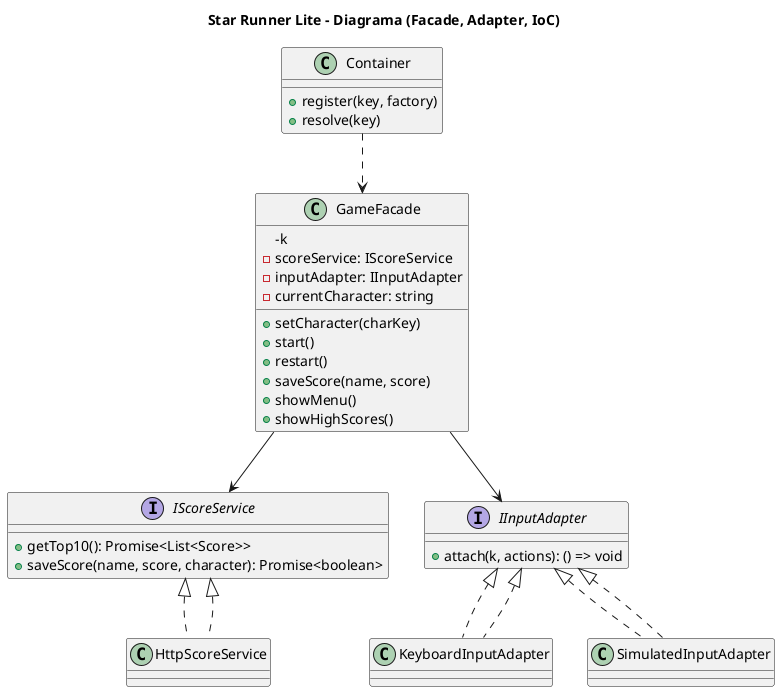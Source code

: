 @startuml
title Star Runner Lite - Diagrama (Facade, Adapter, IoC)

interface IScoreService {
  +getTop10(): Promise<List<Score>>
  +saveScore(name, score, character): Promise<boolean>
}

class HttpScoreService implements IScoreService

interface IInputAdapter {
  +attach(k, actions): () => void
}

class KeyboardInputAdapter implements IInputAdapter
class SimulatedInputAdapter implements IInputAdapter

class GameFacade {
  -k
  -scoreService: IScoreService
  -inputAdapter: IInputAdapter
  -currentCharacter: string
  +setCharacter(charKey)
  +start()
  +restart()
  +saveScore(name, score)
  +showMenu()
  +showHighScores()
}

class Container {
  +register(key, factory)
  +resolve(key)
}

IScoreService <|.. HttpScoreService
IInputAdapter <|.. KeyboardInputAdapter
IInputAdapter <|.. SimulatedInputAdapter

GameFacade --> IScoreService
GameFacade --> IInputAdapter
Container ..> GameFacade
@enduml
